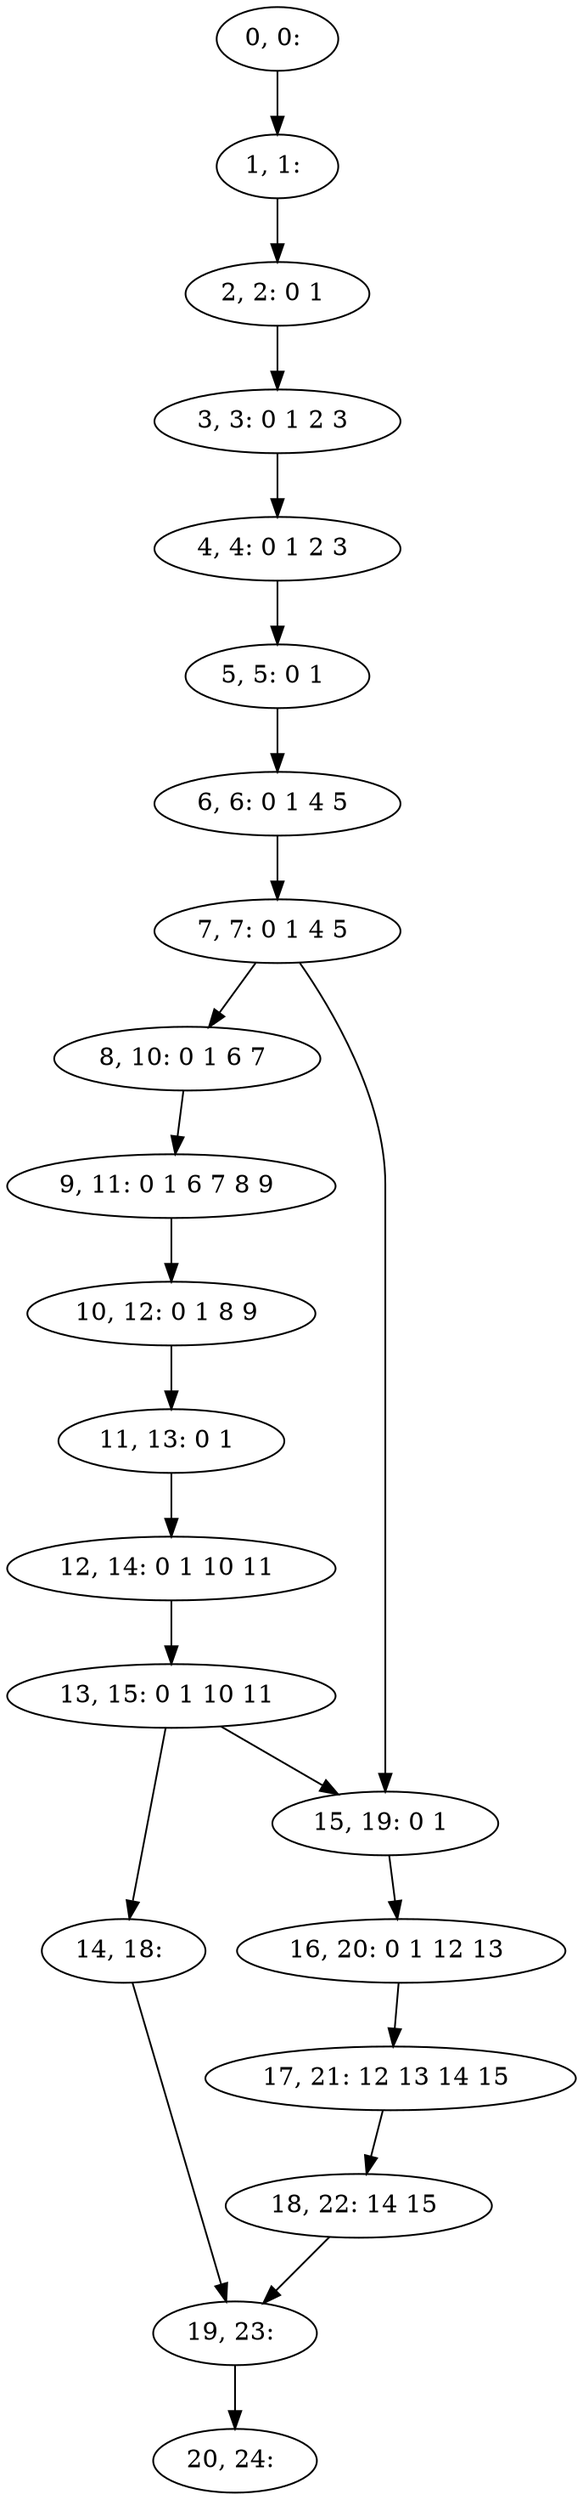 digraph G {
0[label="0, 0: "];
1[label="1, 1: "];
2[label="2, 2: 0 1 "];
3[label="3, 3: 0 1 2 3 "];
4[label="4, 4: 0 1 2 3 "];
5[label="5, 5: 0 1 "];
6[label="6, 6: 0 1 4 5 "];
7[label="7, 7: 0 1 4 5 "];
8[label="8, 10: 0 1 6 7 "];
9[label="9, 11: 0 1 6 7 8 9 "];
10[label="10, 12: 0 1 8 9 "];
11[label="11, 13: 0 1 "];
12[label="12, 14: 0 1 10 11 "];
13[label="13, 15: 0 1 10 11 "];
14[label="14, 18: "];
15[label="15, 19: 0 1 "];
16[label="16, 20: 0 1 12 13 "];
17[label="17, 21: 12 13 14 15 "];
18[label="18, 22: 14 15 "];
19[label="19, 23: "];
20[label="20, 24: "];
0->1 ;
1->2 ;
2->3 ;
3->4 ;
4->5 ;
5->6 ;
6->7 ;
7->8 ;
7->15 ;
8->9 ;
9->10 ;
10->11 ;
11->12 ;
12->13 ;
13->14 ;
13->15 ;
14->19 ;
15->16 ;
16->17 ;
17->18 ;
18->19 ;
19->20 ;
}
